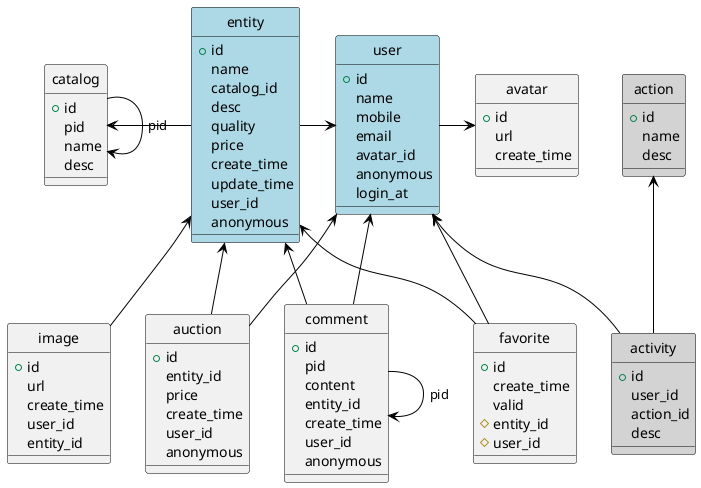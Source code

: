 @startuml

'skinparam monochrome true
'skinparam classBackgroundColor White
skinparam classArrowColor Black
skinparam classBorderColor Black
skinparam stereotypeCBackgroundColor Gray
'hide members
hide circle

class user #LightBlue {
    +id      
    name       
    mobile      
    email        
    avatar_id   
    anonymous   
    login_at    
}

class avatar {
    +id
    url
    create_time
}

class catalog {
    +id
    pid
    name
    desc
}

class entity #LightBlue {
    +id
    name
    catalog_id
    desc
    quality
    price
    create_time
    update_time
    user_id
    anonymous
}

class favorite {
    +id
    create_time
    valid
    #entity_id
    #user_id
}

class comment {
    +id
    pid
    content
    entity_id
    create_time
    user_id
    anonymous
}

class auction {
    +id
    entity_id
    price
    create_time
    user_id
    anonymous
}

class image {
    +id
    url
    create_time
    user_id
    entity_id
}

class action #LightGray {
    +id
    name
    desc
}

class activity #LightGray {
    +id
    user_id
    action_id
    desc
}

user -r-> avatar
entity -l-> catalog
entity -r-> user
catalog --> catalog : pid

image -u-> entity
favorite -u-> user
favorite -u-> entity

comment -u-> user
comment -u-> entity
comment --> comment : pid

auction -u-> user
auction -u-> entity

activity -u-> action
activity -u-> user

@enduml